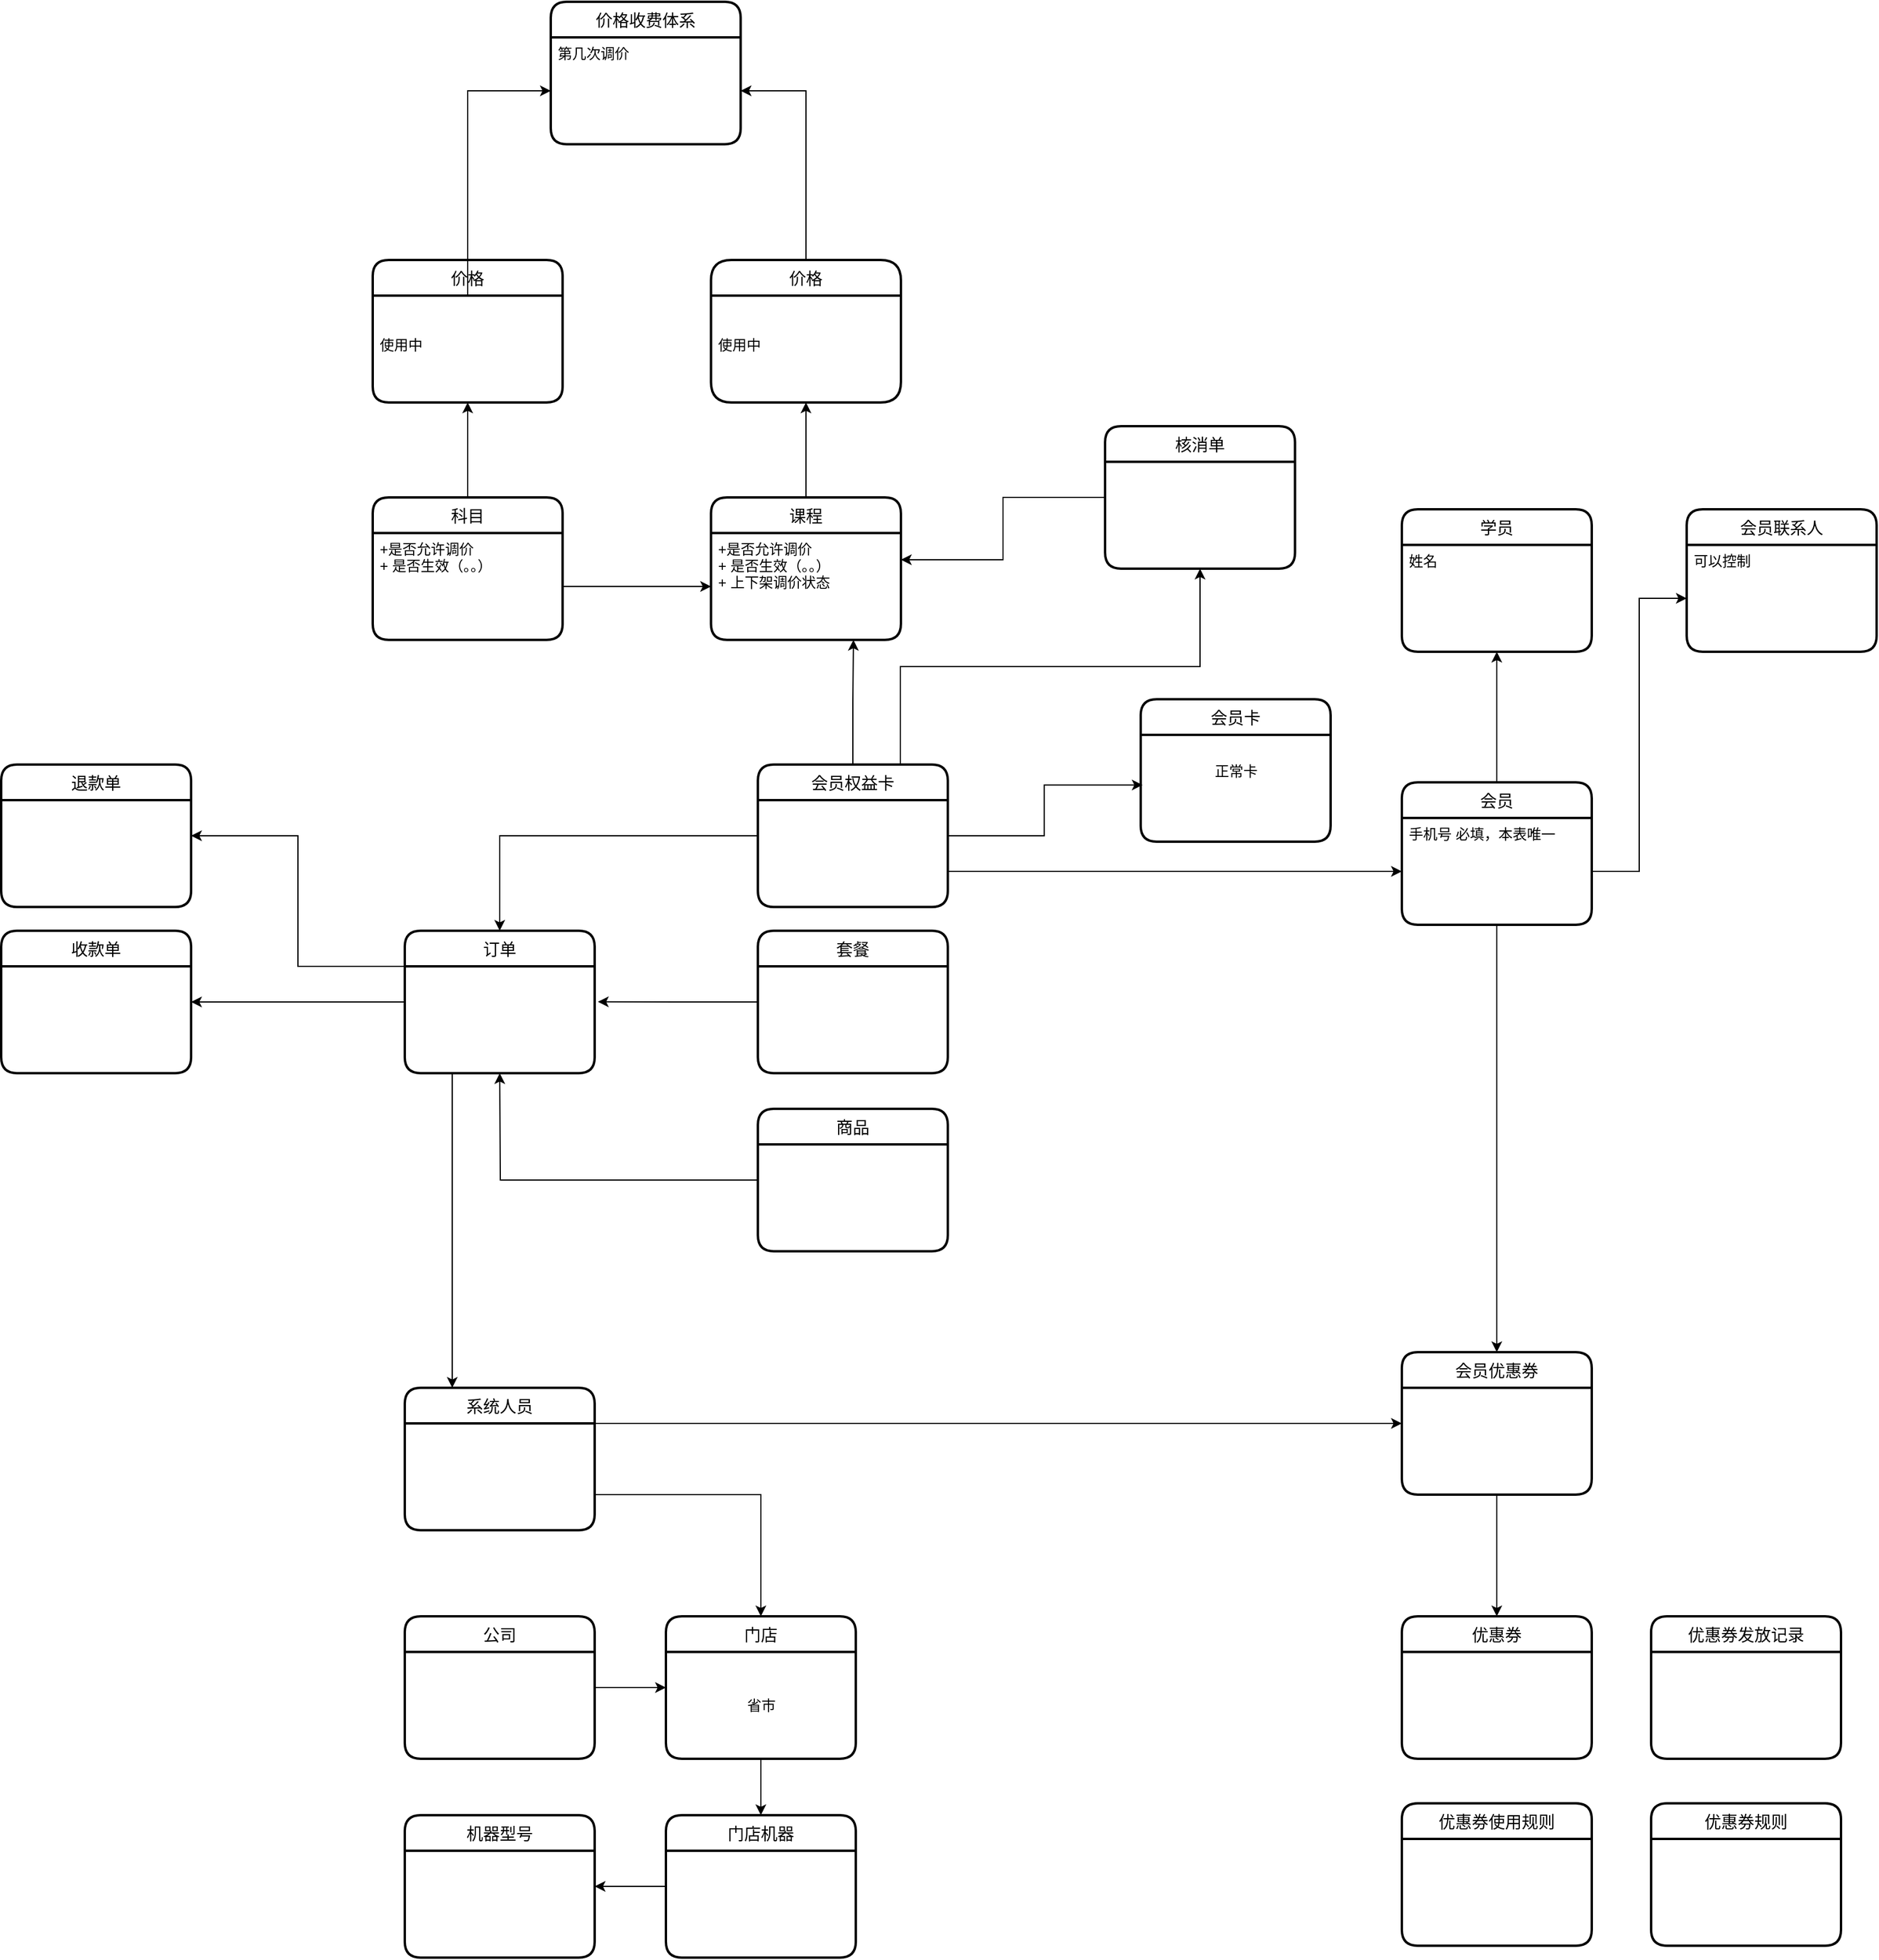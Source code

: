 <mxfile version="14.4.8" type="github">
  <diagram id="R2lEEEUBdFMjLlhIrx00" name="Page-1">
    <mxGraphModel dx="3407" dy="2294" grid="1" gridSize="10" guides="1" tooltips="1" connect="1" arrows="1" fold="1" page="1" pageScale="1" pageWidth="850" pageHeight="1100" math="0" shadow="0" extFonts="Permanent Marker^https://fonts.googleapis.com/css?family=Permanent+Marker">
      <root>
        <mxCell id="0" />
        <mxCell id="1" parent="0" />
        <mxCell id="fdTC0X4Nxif4Oo2Fp6-Q-11" style="edgeStyle=orthogonalEdgeStyle;rounded=0;orthogonalLoop=1;jettySize=auto;html=1;entryX=0.5;entryY=1;entryDx=0;entryDy=0;" parent="1" source="fdTC0X4Nxif4Oo2Fp6-Q-1" target="fdTC0X4Nxif4Oo2Fp6-Q-7" edge="1">
          <mxGeometry relative="1" as="geometry" />
        </mxCell>
        <mxCell id="fdTC0X4Nxif4Oo2Fp6-Q-1" value="科目" style="swimlane;childLayout=stackLayout;horizontal=1;startSize=30;horizontalStack=0;rounded=1;fontSize=14;fontStyle=0;strokeWidth=2;resizeParent=0;resizeLast=1;shadow=0;dashed=0;align=center;" parent="1" vertex="1">
          <mxGeometry x="53" y="190" width="160" height="120" as="geometry" />
        </mxCell>
        <mxCell id="fdTC0X4Nxif4Oo2Fp6-Q-2" value="+是否允许调价&#xa;+ 是否生效（。。）" style="align=left;strokeColor=none;fillColor=none;spacingLeft=4;fontSize=12;verticalAlign=top;resizable=0;rotatable=0;part=1;" parent="fdTC0X4Nxif4Oo2Fp6-Q-1" vertex="1">
          <mxGeometry y="30" width="160" height="90" as="geometry" />
        </mxCell>
        <mxCell id="fdTC0X4Nxif4Oo2Fp6-Q-12" style="edgeStyle=orthogonalEdgeStyle;rounded=0;orthogonalLoop=1;jettySize=auto;html=1;entryX=0.5;entryY=1;entryDx=0;entryDy=0;" parent="1" source="fdTC0X4Nxif4Oo2Fp6-Q-3" target="fdTC0X4Nxif4Oo2Fp6-Q-9" edge="1">
          <mxGeometry relative="1" as="geometry" />
        </mxCell>
        <mxCell id="fdTC0X4Nxif4Oo2Fp6-Q-3" value="课程" style="swimlane;childLayout=stackLayout;horizontal=1;startSize=30;horizontalStack=0;rounded=1;fontSize=14;fontStyle=0;strokeWidth=2;resizeParent=0;resizeLast=1;shadow=0;dashed=0;align=center;" parent="1" vertex="1">
          <mxGeometry x="338" y="190" width="160" height="120" as="geometry" />
        </mxCell>
        <mxCell id="fdTC0X4Nxif4Oo2Fp6-Q-4" value="+是否允许调价&#xa;+ 是否生效（。。）&#xa;+ 上下架调价状态" style="align=left;strokeColor=none;fillColor=none;spacingLeft=4;fontSize=12;verticalAlign=top;resizable=0;rotatable=0;part=1;" parent="fdTC0X4Nxif4Oo2Fp6-Q-3" vertex="1">
          <mxGeometry y="30" width="160" height="90" as="geometry" />
        </mxCell>
        <mxCell id="fdTC0X4Nxif4Oo2Fp6-Q-6" value="价格" style="swimlane;childLayout=stackLayout;horizontal=1;startSize=30;horizontalStack=0;rounded=1;fontSize=14;fontStyle=0;strokeWidth=2;resizeParent=0;resizeLast=1;shadow=0;dashed=0;align=center;" parent="1" vertex="1">
          <mxGeometry x="53" y="-10" width="160" height="120" as="geometry" />
        </mxCell>
        <mxCell id="fdTC0X4Nxif4Oo2Fp6-Q-7" value="&#xa;&#xa;使用中" style="align=left;strokeColor=none;fillColor=none;spacingLeft=4;fontSize=12;verticalAlign=top;resizable=0;rotatable=0;part=1;" parent="fdTC0X4Nxif4Oo2Fp6-Q-6" vertex="1">
          <mxGeometry y="30" width="160" height="90" as="geometry" />
        </mxCell>
        <mxCell id="sZOFtmFcMLwERJHK7uVY-3" style="edgeStyle=orthogonalEdgeStyle;rounded=0;orthogonalLoop=1;jettySize=auto;html=1;entryX=1;entryY=0.5;entryDx=0;entryDy=0;" parent="1" source="fdTC0X4Nxif4Oo2Fp6-Q-8" target="fdTC0X4Nxif4Oo2Fp6-Q-14" edge="1">
          <mxGeometry relative="1" as="geometry" />
        </mxCell>
        <mxCell id="fdTC0X4Nxif4Oo2Fp6-Q-8" value="价格" style="swimlane;childLayout=stackLayout;horizontal=1;startSize=30;horizontalStack=0;rounded=1;fontSize=14;fontStyle=0;strokeWidth=2;resizeParent=0;resizeLast=1;shadow=0;dashed=0;align=center;arcSize=19;" parent="1" vertex="1">
          <mxGeometry x="338" y="-10" width="160" height="120" as="geometry" />
        </mxCell>
        <mxCell id="fdTC0X4Nxif4Oo2Fp6-Q-9" value="&#xa;&#xa;使用中" style="align=left;strokeColor=none;fillColor=none;spacingLeft=4;fontSize=12;verticalAlign=top;resizable=0;rotatable=0;part=1;" parent="fdTC0X4Nxif4Oo2Fp6-Q-8" vertex="1">
          <mxGeometry y="30" width="160" height="90" as="geometry" />
        </mxCell>
        <mxCell id="fdTC0X4Nxif4Oo2Fp6-Q-10" style="edgeStyle=orthogonalEdgeStyle;rounded=0;orthogonalLoop=1;jettySize=auto;html=1;entryX=0;entryY=0.5;entryDx=0;entryDy=0;" parent="1" source="fdTC0X4Nxif4Oo2Fp6-Q-2" target="fdTC0X4Nxif4Oo2Fp6-Q-4" edge="1">
          <mxGeometry relative="1" as="geometry" />
        </mxCell>
        <mxCell id="fdTC0X4Nxif4Oo2Fp6-Q-13" value="价格收费体系" style="swimlane;childLayout=stackLayout;horizontal=1;startSize=30;horizontalStack=0;rounded=1;fontSize=14;fontStyle=0;strokeWidth=2;resizeParent=0;resizeLast=1;shadow=0;dashed=0;align=center;" parent="1" vertex="1">
          <mxGeometry x="203" y="-227.5" width="160" height="120" as="geometry" />
        </mxCell>
        <mxCell id="fdTC0X4Nxif4Oo2Fp6-Q-14" value="第几次调价&#xa;" style="align=left;strokeColor=none;fillColor=none;spacingLeft=4;fontSize=12;verticalAlign=top;resizable=0;rotatable=0;part=1;" parent="fdTC0X4Nxif4Oo2Fp6-Q-13" vertex="1">
          <mxGeometry y="30" width="160" height="90" as="geometry" />
        </mxCell>
        <mxCell id="fdTC0X4Nxif4Oo2Fp6-Q-28" value="会员" style="swimlane;childLayout=stackLayout;horizontal=1;startSize=30;horizontalStack=0;rounded=1;fontSize=14;fontStyle=0;strokeWidth=2;resizeParent=0;resizeLast=1;shadow=0;dashed=0;align=center;" parent="1" vertex="1">
          <mxGeometry x="920" y="430" width="160" height="120" as="geometry" />
        </mxCell>
        <mxCell id="fdTC0X4Nxif4Oo2Fp6-Q-29" value="手机号 必填，本表唯一" style="align=left;strokeColor=none;fillColor=none;spacingLeft=4;fontSize=12;verticalAlign=top;resizable=0;rotatable=0;part=1;" parent="fdTC0X4Nxif4Oo2Fp6-Q-28" vertex="1">
          <mxGeometry y="30" width="160" height="90" as="geometry" />
        </mxCell>
        <mxCell id="fdTC0X4Nxif4Oo2Fp6-Q-30" value="学员" style="swimlane;childLayout=stackLayout;horizontal=1;startSize=30;horizontalStack=0;rounded=1;fontSize=14;fontStyle=0;strokeWidth=2;resizeParent=0;resizeLast=1;shadow=0;dashed=0;align=center;" parent="1" vertex="1">
          <mxGeometry x="920" y="200" width="160" height="120" as="geometry" />
        </mxCell>
        <mxCell id="fdTC0X4Nxif4Oo2Fp6-Q-31" value="姓名" style="align=left;strokeColor=none;fillColor=none;spacingLeft=4;fontSize=12;verticalAlign=top;resizable=0;rotatable=0;part=1;" parent="fdTC0X4Nxif4Oo2Fp6-Q-30" vertex="1">
          <mxGeometry y="30" width="160" height="90" as="geometry" />
        </mxCell>
        <mxCell id="fdTC0X4Nxif4Oo2Fp6-Q-32" value="会员联系人" style="swimlane;childLayout=stackLayout;horizontal=1;startSize=30;horizontalStack=0;rounded=1;fontSize=14;fontStyle=0;strokeWidth=2;resizeParent=0;resizeLast=1;shadow=0;dashed=0;align=center;" parent="1" vertex="1">
          <mxGeometry x="1160" y="200" width="160" height="120" as="geometry" />
        </mxCell>
        <mxCell id="fdTC0X4Nxif4Oo2Fp6-Q-33" value="可以控制" style="align=left;strokeColor=none;fillColor=none;spacingLeft=4;fontSize=12;verticalAlign=top;resizable=0;rotatable=0;part=1;" parent="fdTC0X4Nxif4Oo2Fp6-Q-32" vertex="1">
          <mxGeometry y="30" width="160" height="90" as="geometry" />
        </mxCell>
        <mxCell id="fdTC0X4Nxif4Oo2Fp6-Q-34" style="edgeStyle=orthogonalEdgeStyle;rounded=0;orthogonalLoop=1;jettySize=auto;html=1;entryX=0;entryY=0.5;entryDx=0;entryDy=0;" parent="1" source="fdTC0X4Nxif4Oo2Fp6-Q-29" target="fdTC0X4Nxif4Oo2Fp6-Q-33" edge="1">
          <mxGeometry relative="1" as="geometry" />
        </mxCell>
        <mxCell id="fdTC0X4Nxif4Oo2Fp6-Q-35" style="edgeStyle=orthogonalEdgeStyle;rounded=0;orthogonalLoop=1;jettySize=auto;html=1;exitX=0.5;exitY=0;exitDx=0;exitDy=0;" parent="1" source="fdTC0X4Nxif4Oo2Fp6-Q-28" target="fdTC0X4Nxif4Oo2Fp6-Q-31" edge="1">
          <mxGeometry relative="1" as="geometry">
            <mxPoint x="1000" y="420" as="sourcePoint" />
          </mxGeometry>
        </mxCell>
        <mxCell id="fdTC0X4Nxif4Oo2Fp6-Q-39" style="edgeStyle=orthogonalEdgeStyle;rounded=0;orthogonalLoop=1;jettySize=auto;html=1;entryX=0;entryY=0.5;entryDx=0;entryDy=0;" parent="1" source="fdTC0X4Nxif4Oo2Fp6-Q-36" target="fdTC0X4Nxif4Oo2Fp6-Q-38" edge="1">
          <mxGeometry relative="1" as="geometry" />
        </mxCell>
        <mxCell id="fdTC0X4Nxif4Oo2Fp6-Q-36" value="公司" style="swimlane;childLayout=stackLayout;horizontal=1;startSize=30;horizontalStack=0;rounded=1;fontSize=14;fontStyle=0;strokeWidth=2;resizeParent=0;resizeLast=1;shadow=0;dashed=0;align=center;" parent="1" vertex="1">
          <mxGeometry x="80" y="1132.5" width="160" height="120" as="geometry" />
        </mxCell>
        <mxCell id="fdTC0X4Nxif4Oo2Fp6-Q-42" style="edgeStyle=orthogonalEdgeStyle;rounded=0;orthogonalLoop=1;jettySize=auto;html=1;entryX=1;entryY=0.5;entryDx=0;entryDy=0;exitX=0;exitY=0.5;exitDx=0;exitDy=0;" parent="1" source="sZOFtmFcMLwERJHK7uVY-6" target="fdTC0X4Nxif4Oo2Fp6-Q-40" edge="1">
          <mxGeometry relative="1" as="geometry">
            <mxPoint x="700" y="1192.5" as="sourcePoint" />
          </mxGeometry>
        </mxCell>
        <mxCell id="fdTC0X4Nxif4Oo2Fp6-Q-38" value="门店" style="swimlane;childLayout=stackLayout;horizontal=1;startSize=30;horizontalStack=0;rounded=1;fontSize=14;fontStyle=0;strokeWidth=2;resizeParent=0;resizeLast=1;shadow=0;dashed=0;align=center;" parent="1" vertex="1">
          <mxGeometry x="300" y="1132.5" width="160" height="120" as="geometry" />
        </mxCell>
        <mxCell id="sZOFtmFcMLwERJHK7uVY-5" value="省市" style="text;html=1;align=center;verticalAlign=middle;resizable=0;points=[];autosize=1;" parent="fdTC0X4Nxif4Oo2Fp6-Q-38" vertex="1">
          <mxGeometry y="30" width="160" height="90" as="geometry" />
        </mxCell>
        <mxCell id="fdTC0X4Nxif4Oo2Fp6-Q-40" value="机器型号" style="swimlane;childLayout=stackLayout;horizontal=1;startSize=30;horizontalStack=0;rounded=1;fontSize=14;fontStyle=0;strokeWidth=2;resizeParent=0;resizeLast=1;shadow=0;dashed=0;align=center;" parent="1" vertex="1">
          <mxGeometry x="80" y="1300" width="160" height="120" as="geometry" />
        </mxCell>
        <mxCell id="TNmv6Q-zBH9cj4VP_pD--1" style="edgeStyle=orthogonalEdgeStyle;rounded=0;orthogonalLoop=1;jettySize=auto;html=1;exitX=0.75;exitY=0;exitDx=0;exitDy=0;entryX=0.5;entryY=1;entryDx=0;entryDy=0;" edge="1" parent="1" source="fdTC0X4Nxif4Oo2Fp6-Q-64" target="fdTC0X4Nxif4Oo2Fp6-Q-58">
          <mxGeometry relative="1" as="geometry" />
        </mxCell>
        <mxCell id="fdTC0X4Nxif4Oo2Fp6-Q-43" value="会员卡" style="swimlane;childLayout=stackLayout;horizontal=1;startSize=30;horizontalStack=0;rounded=1;fontSize=14;fontStyle=0;strokeWidth=2;resizeParent=0;resizeLast=1;shadow=0;dashed=0;align=center;" parent="1" vertex="1">
          <mxGeometry x="700" y="360" width="160" height="120" as="geometry" />
        </mxCell>
        <mxCell id="sZOFtmFcMLwERJHK7uVY-17" value="正常卡&lt;br&gt;&lt;br&gt;&lt;br&gt;" style="text;html=1;align=center;verticalAlign=middle;resizable=0;points=[];autosize=1;" parent="fdTC0X4Nxif4Oo2Fp6-Q-43" vertex="1">
          <mxGeometry y="30" width="160" height="90" as="geometry" />
        </mxCell>
        <mxCell id="fdTC0X4Nxif4Oo2Fp6-Q-53" style="edgeStyle=orthogonalEdgeStyle;rounded=0;orthogonalLoop=1;jettySize=auto;html=1;entryX=0.5;entryY=1;entryDx=0;entryDy=0;" parent="1" source="fdTC0X4Nxif4Oo2Fp6-Q-45" edge="1">
          <mxGeometry relative="1" as="geometry">
            <mxPoint x="160" y="675" as="targetPoint" />
          </mxGeometry>
        </mxCell>
        <mxCell id="fdTC0X4Nxif4Oo2Fp6-Q-45" value="商品" style="swimlane;childLayout=stackLayout;horizontal=1;startSize=30;horizontalStack=0;rounded=1;fontSize=14;fontStyle=0;strokeWidth=2;resizeParent=0;resizeLast=1;shadow=0;dashed=0;align=center;" parent="1" vertex="1">
          <mxGeometry x="377.5" y="705" width="160" height="120" as="geometry" />
        </mxCell>
        <mxCell id="fdTC0X4Nxif4Oo2Fp6-Q-52" style="edgeStyle=orthogonalEdgeStyle;rounded=0;orthogonalLoop=1;jettySize=auto;html=1;entryX=1.017;entryY=0.332;entryDx=0;entryDy=0;entryPerimeter=0;" parent="1" source="fdTC0X4Nxif4Oo2Fp6-Q-47" edge="1">
          <mxGeometry relative="1" as="geometry">
            <mxPoint x="242.72" y="614.88" as="targetPoint" />
          </mxGeometry>
        </mxCell>
        <mxCell id="fdTC0X4Nxif4Oo2Fp6-Q-47" value="套餐" style="swimlane;childLayout=stackLayout;horizontal=1;startSize=30;horizontalStack=0;rounded=1;fontSize=14;fontStyle=0;strokeWidth=2;resizeParent=0;resizeLast=1;shadow=0;dashed=0;align=center;" parent="1" vertex="1">
          <mxGeometry x="377.5" y="555" width="160" height="120" as="geometry" />
        </mxCell>
        <mxCell id="sZOFtmFcMLwERJHK7uVY-12" style="edgeStyle=orthogonalEdgeStyle;rounded=0;orthogonalLoop=1;jettySize=auto;html=1;exitX=1;exitY=0.75;exitDx=0;exitDy=0;entryX=0.5;entryY=0;entryDx=0;entryDy=0;" parent="1" source="sZOFtmFcMLwERJHK7uVY-13" target="fdTC0X4Nxif4Oo2Fp6-Q-38" edge="1">
          <mxGeometry relative="1" as="geometry" />
        </mxCell>
        <mxCell id="sZOFtmFcMLwERJHK7uVY-14" style="edgeStyle=orthogonalEdgeStyle;rounded=0;orthogonalLoop=1;jettySize=auto;html=1;exitX=0.25;exitY=1;exitDx=0;exitDy=0;entryX=0.25;entryY=0;entryDx=0;entryDy=0;" parent="1" source="fdTC0X4Nxif4Oo2Fp6-Q-49" target="sZOFtmFcMLwERJHK7uVY-13" edge="1">
          <mxGeometry relative="1" as="geometry" />
        </mxCell>
        <mxCell id="sZOFtmFcMLwERJHK7uVY-15" style="edgeStyle=orthogonalEdgeStyle;rounded=0;orthogonalLoop=1;jettySize=auto;html=1;exitX=0;exitY=0.5;exitDx=0;exitDy=0;entryX=1;entryY=0.5;entryDx=0;entryDy=0;" parent="1" source="fdTC0X4Nxif4Oo2Fp6-Q-49" target="fdTC0X4Nxif4Oo2Fp6-Q-54" edge="1">
          <mxGeometry relative="1" as="geometry" />
        </mxCell>
        <mxCell id="sZOFtmFcMLwERJHK7uVY-16" style="edgeStyle=orthogonalEdgeStyle;rounded=0;orthogonalLoop=1;jettySize=auto;html=1;entryX=1;entryY=0.5;entryDx=0;entryDy=0;exitX=0;exitY=0.25;exitDx=0;exitDy=0;" parent="1" source="fdTC0X4Nxif4Oo2Fp6-Q-49" target="fdTC0X4Nxif4Oo2Fp6-Q-56" edge="1">
          <mxGeometry relative="1" as="geometry">
            <mxPoint x="70" y="597.5" as="sourcePoint" />
          </mxGeometry>
        </mxCell>
        <mxCell id="fdTC0X4Nxif4Oo2Fp6-Q-49" value="订单" style="swimlane;childLayout=stackLayout;horizontal=1;startSize=30;horizontalStack=0;rounded=1;fontSize=14;fontStyle=0;strokeWidth=2;resizeParent=0;resizeLast=1;shadow=0;dashed=0;align=center;" parent="1" vertex="1">
          <mxGeometry x="80" y="555" width="160" height="120" as="geometry" />
        </mxCell>
        <mxCell id="fdTC0X4Nxif4Oo2Fp6-Q-51" style="edgeStyle=orthogonalEdgeStyle;rounded=0;orthogonalLoop=1;jettySize=auto;html=1;entryX=0.5;entryY=0;entryDx=0;entryDy=0;exitX=0;exitY=0.5;exitDx=0;exitDy=0;" parent="1" source="fdTC0X4Nxif4Oo2Fp6-Q-64" target="fdTC0X4Nxif4Oo2Fp6-Q-49" edge="1">
          <mxGeometry relative="1" as="geometry">
            <mxPoint x="377.5" y="485" as="sourcePoint" />
          </mxGeometry>
        </mxCell>
        <mxCell id="fdTC0X4Nxif4Oo2Fp6-Q-54" value="收款单" style="swimlane;childLayout=stackLayout;horizontal=1;startSize=30;horizontalStack=0;rounded=1;fontSize=14;fontStyle=0;strokeWidth=2;resizeParent=0;resizeLast=1;shadow=0;dashed=0;align=center;" parent="1" vertex="1">
          <mxGeometry x="-260" y="555" width="160" height="120" as="geometry" />
        </mxCell>
        <mxCell id="fdTC0X4Nxif4Oo2Fp6-Q-56" value="退款单" style="swimlane;childLayout=stackLayout;horizontal=1;startSize=30;horizontalStack=0;rounded=1;fontSize=14;fontStyle=0;strokeWidth=2;resizeParent=0;resizeLast=1;shadow=0;dashed=0;align=center;" parent="1" vertex="1">
          <mxGeometry x="-260" y="415" width="160" height="120" as="geometry" />
        </mxCell>
        <mxCell id="TNmv6Q-zBH9cj4VP_pD--2" style="edgeStyle=orthogonalEdgeStyle;rounded=0;orthogonalLoop=1;jettySize=auto;html=1;exitX=0;exitY=0.5;exitDx=0;exitDy=0;entryX=1;entryY=0.25;entryDx=0;entryDy=0;" edge="1" parent="1" source="fdTC0X4Nxif4Oo2Fp6-Q-58" target="fdTC0X4Nxif4Oo2Fp6-Q-4">
          <mxGeometry relative="1" as="geometry" />
        </mxCell>
        <mxCell id="fdTC0X4Nxif4Oo2Fp6-Q-58" value="核消单" style="swimlane;childLayout=stackLayout;horizontal=1;startSize=30;horizontalStack=0;rounded=1;fontSize=14;fontStyle=0;strokeWidth=2;resizeParent=0;resizeLast=1;shadow=0;dashed=0;align=center;" parent="1" vertex="1">
          <mxGeometry x="670" y="130" width="160" height="120" as="geometry" />
        </mxCell>
        <mxCell id="fdTC0X4Nxif4Oo2Fp6-Q-60" value="优惠券" style="swimlane;childLayout=stackLayout;horizontal=1;startSize=30;horizontalStack=0;rounded=1;fontSize=14;fontStyle=0;strokeWidth=2;resizeParent=0;resizeLast=1;shadow=0;dashed=0;align=center;" parent="1" vertex="1">
          <mxGeometry x="920" y="1132.5" width="160" height="120" as="geometry" />
        </mxCell>
        <mxCell id="fdTC0X4Nxif4Oo2Fp6-Q-61" value="优惠券规则" style="swimlane;childLayout=stackLayout;horizontal=1;startSize=30;horizontalStack=0;rounded=1;fontSize=14;fontStyle=0;strokeWidth=2;resizeParent=0;resizeLast=1;shadow=0;dashed=0;align=center;" parent="1" vertex="1">
          <mxGeometry x="1130" y="1290" width="160" height="120" as="geometry" />
        </mxCell>
        <mxCell id="fdTC0X4Nxif4Oo2Fp6-Q-62" value="优惠券使用规则" style="swimlane;childLayout=stackLayout;horizontal=1;startSize=30;horizontalStack=0;rounded=1;fontSize=14;fontStyle=0;strokeWidth=2;resizeParent=0;resizeLast=1;shadow=0;dashed=0;align=center;" parent="1" vertex="1">
          <mxGeometry x="920" y="1290" width="160" height="120" as="geometry" />
        </mxCell>
        <mxCell id="fdTC0X4Nxif4Oo2Fp6-Q-63" value="优惠券发放记录" style="swimlane;childLayout=stackLayout;horizontal=1;startSize=30;horizontalStack=0;rounded=1;fontSize=14;fontStyle=0;strokeWidth=2;resizeParent=0;resizeLast=1;shadow=0;dashed=0;align=center;" parent="1" vertex="1">
          <mxGeometry x="1130" y="1132.5" width="160" height="120" as="geometry" />
        </mxCell>
        <mxCell id="sZOFtmFcMLwERJHK7uVY-19" style="edgeStyle=orthogonalEdgeStyle;rounded=0;orthogonalLoop=1;jettySize=auto;html=1;exitX=1;exitY=0.75;exitDx=0;exitDy=0;entryX=0;entryY=0.5;entryDx=0;entryDy=0;" parent="1" source="fdTC0X4Nxif4Oo2Fp6-Q-64" target="fdTC0X4Nxif4Oo2Fp6-Q-29" edge="1">
          <mxGeometry relative="1" as="geometry" />
        </mxCell>
        <mxCell id="sZOFtmFcMLwERJHK7uVY-20" style="edgeStyle=orthogonalEdgeStyle;rounded=0;orthogonalLoop=1;jettySize=auto;html=1;exitX=1;exitY=0.5;exitDx=0;exitDy=0;entryX=0.01;entryY=0.469;entryDx=0;entryDy=0;entryPerimeter=0;" parent="1" source="fdTC0X4Nxif4Oo2Fp6-Q-64" target="sZOFtmFcMLwERJHK7uVY-17" edge="1">
          <mxGeometry relative="1" as="geometry" />
        </mxCell>
        <mxCell id="sZOFtmFcMLwERJHK7uVY-21" style="edgeStyle=orthogonalEdgeStyle;rounded=0;orthogonalLoop=1;jettySize=auto;html=1;exitX=0.5;exitY=0;exitDx=0;exitDy=0;entryX=0.75;entryY=1;entryDx=0;entryDy=0;" parent="1" source="fdTC0X4Nxif4Oo2Fp6-Q-64" target="fdTC0X4Nxif4Oo2Fp6-Q-4" edge="1">
          <mxGeometry relative="1" as="geometry">
            <mxPoint x="458" y="238" as="targetPoint" />
          </mxGeometry>
        </mxCell>
        <mxCell id="fdTC0X4Nxif4Oo2Fp6-Q-64" value="会员权益卡" style="swimlane;childLayout=stackLayout;horizontal=1;startSize=30;horizontalStack=0;rounded=1;fontSize=14;fontStyle=0;strokeWidth=2;resizeParent=0;resizeLast=1;shadow=0;dashed=0;align=center;" parent="1" vertex="1">
          <mxGeometry x="377.5" y="415" width="160" height="120" as="geometry" />
        </mxCell>
        <mxCell id="sZOFtmFcMLwERJHK7uVY-1" style="edgeStyle=orthogonalEdgeStyle;rounded=0;orthogonalLoop=1;jettySize=auto;html=1;entryX=0;entryY=0.5;entryDx=0;entryDy=0;" parent="1" source="fdTC0X4Nxif4Oo2Fp6-Q-7" target="fdTC0X4Nxif4Oo2Fp6-Q-14" edge="1">
          <mxGeometry relative="1" as="geometry" />
        </mxCell>
        <mxCell id="sZOFtmFcMLwERJHK7uVY-6" value="门店机器" style="swimlane;childLayout=stackLayout;horizontal=1;startSize=30;horizontalStack=0;rounded=1;fontSize=14;fontStyle=0;strokeWidth=2;resizeParent=0;resizeLast=1;shadow=0;dashed=0;align=center;" parent="1" vertex="1">
          <mxGeometry x="300" y="1300" width="160" height="120" as="geometry" />
        </mxCell>
        <mxCell id="sZOFtmFcMLwERJHK7uVY-8" style="edgeStyle=orthogonalEdgeStyle;rounded=0;orthogonalLoop=1;jettySize=auto;html=1;entryX=0.5;entryY=0;entryDx=0;entryDy=0;" parent="1" source="fdTC0X4Nxif4Oo2Fp6-Q-38" target="sZOFtmFcMLwERJHK7uVY-6" edge="1">
          <mxGeometry relative="1" as="geometry">
            <mxPoint x="530" y="1192.5" as="sourcePoint" />
            <mxPoint x="810" y="1192.5" as="targetPoint" />
          </mxGeometry>
        </mxCell>
        <mxCell id="sZOFtmFcMLwERJHK7uVY-25" style="edgeStyle=orthogonalEdgeStyle;rounded=0;orthogonalLoop=1;jettySize=auto;html=1;exitX=1;exitY=0.25;exitDx=0;exitDy=0;entryX=0;entryY=0.5;entryDx=0;entryDy=0;" parent="1" source="sZOFtmFcMLwERJHK7uVY-13" target="sZOFtmFcMLwERJHK7uVY-22" edge="1">
          <mxGeometry relative="1" as="geometry" />
        </mxCell>
        <mxCell id="sZOFtmFcMLwERJHK7uVY-13" value="系统人员" style="swimlane;childLayout=stackLayout;horizontal=1;startSize=30;horizontalStack=0;rounded=1;fontSize=14;fontStyle=0;strokeWidth=2;resizeParent=0;resizeLast=1;shadow=0;dashed=0;align=center;" parent="1" vertex="1">
          <mxGeometry x="80" y="940" width="160" height="120" as="geometry" />
        </mxCell>
        <mxCell id="sZOFtmFcMLwERJHK7uVY-24" style="edgeStyle=orthogonalEdgeStyle;rounded=0;orthogonalLoop=1;jettySize=auto;html=1;exitX=0.5;exitY=1;exitDx=0;exitDy=0;" parent="1" source="sZOFtmFcMLwERJHK7uVY-22" target="fdTC0X4Nxif4Oo2Fp6-Q-60" edge="1">
          <mxGeometry relative="1" as="geometry" />
        </mxCell>
        <mxCell id="sZOFtmFcMLwERJHK7uVY-22" value="会员优惠券" style="swimlane;childLayout=stackLayout;horizontal=1;startSize=30;horizontalStack=0;rounded=1;fontSize=14;fontStyle=0;strokeWidth=2;resizeParent=0;resizeLast=1;shadow=0;dashed=0;align=center;" parent="1" vertex="1">
          <mxGeometry x="920" y="910" width="160" height="120" as="geometry" />
        </mxCell>
        <mxCell id="sZOFtmFcMLwERJHK7uVY-23" style="edgeStyle=orthogonalEdgeStyle;rounded=0;orthogonalLoop=1;jettySize=auto;html=1;" parent="1" source="fdTC0X4Nxif4Oo2Fp6-Q-29" target="sZOFtmFcMLwERJHK7uVY-22" edge="1">
          <mxGeometry relative="1" as="geometry" />
        </mxCell>
      </root>
    </mxGraphModel>
  </diagram>
</mxfile>
